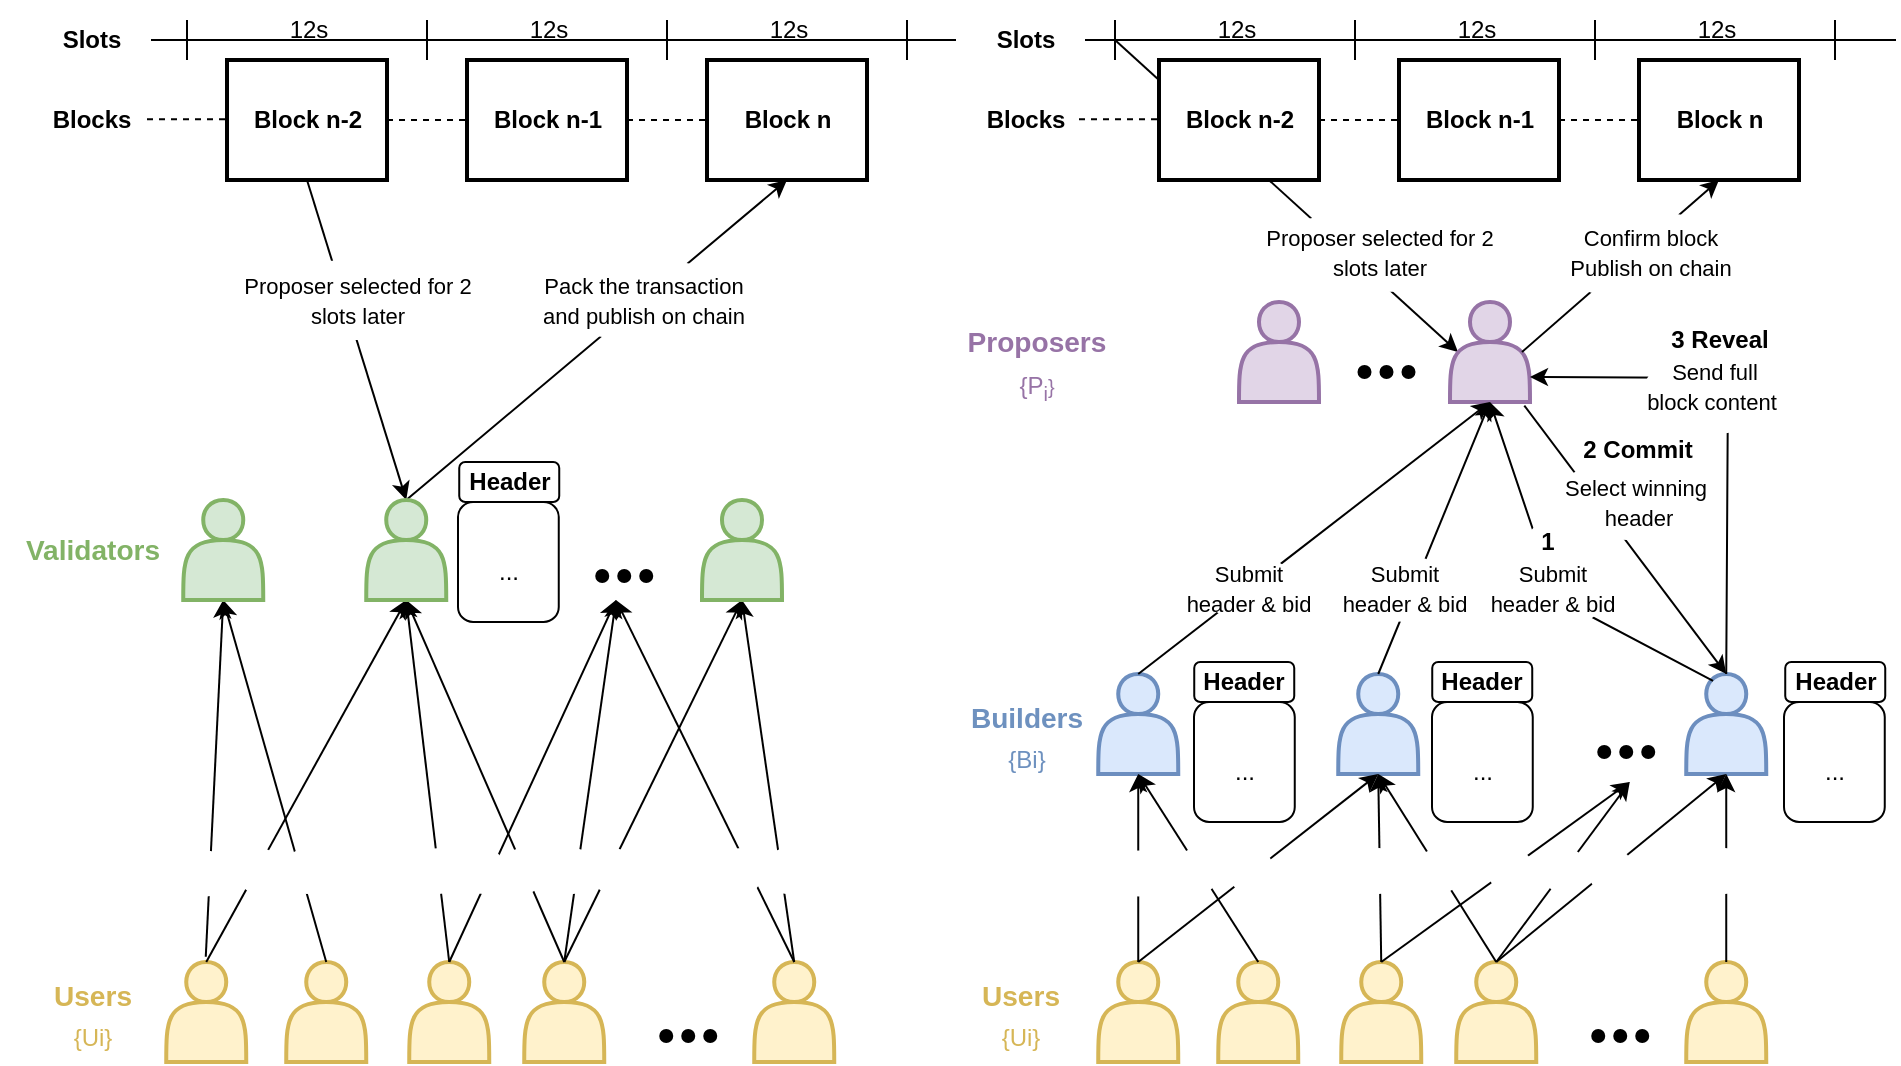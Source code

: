 <mxfile version="26.1.1">
  <diagram name="Page-1" id="coRo8ORDwXwepMu9kaxt">
    <mxGraphModel dx="970" dy="772" grid="1" gridSize="10" guides="1" tooltips="1" connect="1" arrows="1" fold="1" page="1" pageScale="1" pageWidth="827" pageHeight="1169" math="0" shadow="0">
      <root>
        <mxCell id="0" />
        <mxCell id="1" parent="0" />
        <mxCell id="-1FMtL--xxu45l2r8FuS-111" value="" style="endArrow=classic;html=1;rounded=0;exitX=0;exitY=0.5;exitDx=0;exitDy=0;entryX=0.1;entryY=0.5;entryDx=0;entryDy=0;entryPerimeter=0;exitPerimeter=0;" parent="1" source="GnqxHci-bO8c4mKDv5G1-13" target="-1FMtL--xxu45l2r8FuS-89" edge="1">
          <mxGeometry width="50" height="50" relative="1" as="geometry">
            <mxPoint x="817" y="321" as="sourcePoint" />
            <mxPoint x="867" y="271" as="targetPoint" />
          </mxGeometry>
        </mxCell>
        <mxCell id="-1FMtL--xxu45l2r8FuS-1" value="&lt;b&gt;Block n-1&lt;/b&gt;" style="rounded=0;whiteSpace=wrap;html=1;strokeWidth=2;" parent="1" vertex="1">
          <mxGeometry x="265.5" y="70" width="80" height="60" as="geometry" />
        </mxCell>
        <mxCell id="-1FMtL--xxu45l2r8FuS-2" value="&lt;b&gt;Block n&lt;/b&gt;" style="rounded=0;whiteSpace=wrap;html=1;strokeWidth=2;" parent="1" vertex="1">
          <mxGeometry x="385.5" y="70" width="80" height="60" as="geometry" />
        </mxCell>
        <mxCell id="-1FMtL--xxu45l2r8FuS-3" value="" style="endArrow=none;dashed=1;html=1;rounded=0;entryX=0;entryY=0.5;entryDx=0;entryDy=0;" parent="1" source="-1FMtL--xxu45l2r8FuS-1" target="-1FMtL--xxu45l2r8FuS-2" edge="1">
          <mxGeometry width="50" height="50" relative="1" as="geometry">
            <mxPoint x="185.5" y="100" as="sourcePoint" />
            <mxPoint x="245.5" y="99.5" as="targetPoint" />
          </mxGeometry>
        </mxCell>
        <mxCell id="-1FMtL--xxu45l2r8FuS-4" value="&lt;b&gt;Block n-2&lt;/b&gt;" style="rounded=0;whiteSpace=wrap;html=1;strokeWidth=2;" parent="1" vertex="1">
          <mxGeometry x="145.5" y="70" width="80" height="60" as="geometry" />
        </mxCell>
        <mxCell id="-1FMtL--xxu45l2r8FuS-5" value="" style="endArrow=none;dashed=1;html=1;rounded=0;exitX=1;exitY=0.5;exitDx=0;exitDy=0;entryX=0;entryY=0.5;entryDx=0;entryDy=0;" parent="1" source="-1FMtL--xxu45l2r8FuS-4" target="-1FMtL--xxu45l2r8FuS-1" edge="1">
          <mxGeometry width="50" height="50" relative="1" as="geometry">
            <mxPoint x="355.5" y="110" as="sourcePoint" />
            <mxPoint x="265.5" y="100" as="targetPoint" />
          </mxGeometry>
        </mxCell>
        <mxCell id="-1FMtL--xxu45l2r8FuS-8" value="" style="shape=actor;whiteSpace=wrap;html=1;strokeWidth=2;fillColor=#fff2cc;strokeColor=#d6b656;" parent="1" vertex="1">
          <mxGeometry x="115.12" y="521" width="40" height="50" as="geometry" />
        </mxCell>
        <mxCell id="-1FMtL--xxu45l2r8FuS-9" value="" style="shape=actor;whiteSpace=wrap;html=1;strokeWidth=2;fillColor=#fff2cc;strokeColor=#d6b656;" parent="1" vertex="1">
          <mxGeometry x="294.12" y="521" width="40" height="50" as="geometry" />
        </mxCell>
        <mxCell id="-1FMtL--xxu45l2r8FuS-10" value="" style="shape=actor;whiteSpace=wrap;html=1;strokeWidth=2;fillColor=#fff2cc;strokeColor=#d6b656;" parent="1" vertex="1">
          <mxGeometry x="236.62" y="521" width="40" height="50" as="geometry" />
        </mxCell>
        <mxCell id="-1FMtL--xxu45l2r8FuS-11" value="" style="shape=actor;whiteSpace=wrap;html=1;strokeWidth=2;fillColor=#fff2cc;strokeColor=#d6b656;" parent="1" vertex="1">
          <mxGeometry x="175.12" y="521" width="40" height="50" as="geometry" />
        </mxCell>
        <mxCell id="-1FMtL--xxu45l2r8FuS-12" value="" style="shape=actor;whiteSpace=wrap;html=1;strokeWidth=2;fillColor=#fff2cc;strokeColor=#d6b656;" parent="1" vertex="1">
          <mxGeometry x="409.12" y="521" width="40" height="50" as="geometry" />
        </mxCell>
        <mxCell id="-1FMtL--xxu45l2r8FuS-17" value="" style="endArrow=classic;html=1;rounded=0;exitX=0.5;exitY=0;exitDx=0;exitDy=0;entryX=0.5;entryY=1;entryDx=0;entryDy=0;" parent="1" source="-1FMtL--xxu45l2r8FuS-58" target="-1FMtL--xxu45l2r8FuS-2" edge="1">
          <mxGeometry width="50" height="50" relative="1" as="geometry">
            <mxPoint x="327" y="216" as="sourcePoint" />
            <mxPoint x="401" y="271" as="targetPoint" />
          </mxGeometry>
        </mxCell>
        <mxCell id="-1FMtL--xxu45l2r8FuS-18" value="" style="endArrow=classic;html=1;rounded=0;exitX=0.5;exitY=1;exitDx=0;exitDy=0;entryX=0.5;entryY=0;entryDx=0;entryDy=0;" parent="1" source="-1FMtL--xxu45l2r8FuS-4" target="-1FMtL--xxu45l2r8FuS-58" edge="1">
          <mxGeometry width="50" height="50" relative="1" as="geometry">
            <mxPoint x="351" y="321" as="sourcePoint" />
            <mxPoint x="321" y="203.5" as="targetPoint" />
          </mxGeometry>
        </mxCell>
        <mxCell id="-1FMtL--xxu45l2r8FuS-19" value="" style="group" parent="1" vertex="1" connectable="0">
          <mxGeometry x="363.12" y="555" width="26" height="6" as="geometry" />
        </mxCell>
        <mxCell id="-1FMtL--xxu45l2r8FuS-20" value="" style="ellipse;shape=doubleEllipse;whiteSpace=wrap;html=1;aspect=fixed;fillColor=#000000;" parent="-1FMtL--xxu45l2r8FuS-19" vertex="1">
          <mxGeometry x="-1" width="6" height="6" as="geometry" />
        </mxCell>
        <mxCell id="-1FMtL--xxu45l2r8FuS-21" value="" style="ellipse;shape=doubleEllipse;whiteSpace=wrap;html=1;aspect=fixed;fillColor=#000000;" parent="-1FMtL--xxu45l2r8FuS-19" vertex="1">
          <mxGeometry x="10" width="6" height="6" as="geometry" />
        </mxCell>
        <mxCell id="-1FMtL--xxu45l2r8FuS-22" value="" style="ellipse;shape=doubleEllipse;whiteSpace=wrap;html=1;aspect=fixed;fillColor=#000000;" parent="-1FMtL--xxu45l2r8FuS-19" vertex="1">
          <mxGeometry x="21" width="6" height="6" as="geometry" />
        </mxCell>
        <mxCell id="-1FMtL--xxu45l2r8FuS-23" value="" style="endArrow=classic;html=1;rounded=0;entryX=0.5;entryY=1;entryDx=0;entryDy=0;exitX=0.5;exitY=0;exitDx=0;exitDy=0;" parent="1" source="-1FMtL--xxu45l2r8FuS-8" target="-1FMtL--xxu45l2r8FuS-58" edge="1">
          <mxGeometry width="50" height="50" relative="1" as="geometry">
            <mxPoint x="135.37" y="496" as="sourcePoint" />
            <mxPoint x="255.12" y="427" as="targetPoint" />
          </mxGeometry>
        </mxCell>
        <mxCell id="-1FMtL--xxu45l2r8FuS-24" value="" style="endArrow=classic;html=1;rounded=0;entryX=0.5;entryY=1;entryDx=0;entryDy=0;exitX=0.5;exitY=0;exitDx=0;exitDy=0;" parent="1" source="-1FMtL--xxu45l2r8FuS-11" target="-1FMtL--xxu45l2r8FuS-57" edge="1">
          <mxGeometry width="50" height="50" relative="1" as="geometry">
            <mxPoint x="195.37" y="496" as="sourcePoint" />
            <mxPoint x="135.12" y="427" as="targetPoint" />
          </mxGeometry>
        </mxCell>
        <mxCell id="-1FMtL--xxu45l2r8FuS-25" value="" style="endArrow=classic;html=1;rounded=0;entryX=0.5;entryY=1;entryDx=0;entryDy=0;exitX=0.494;exitY=-0.052;exitDx=0;exitDy=0;exitPerimeter=0;" parent="1" source="-1FMtL--xxu45l2r8FuS-8" target="-1FMtL--xxu45l2r8FuS-57" edge="1">
          <mxGeometry width="50" height="50" relative="1" as="geometry">
            <mxPoint x="135.37" y="496" as="sourcePoint" />
            <mxPoint x="135.12" y="427" as="targetPoint" />
          </mxGeometry>
        </mxCell>
        <mxCell id="-1FMtL--xxu45l2r8FuS-26" value="" style="endArrow=classic;html=1;rounded=0;exitX=0.5;exitY=0;exitDx=0;exitDy=0;entryX=0.5;entryY=1;entryDx=0;entryDy=0;" parent="1" source="-1FMtL--xxu45l2r8FuS-10" target="-1FMtL--xxu45l2r8FuS-58" edge="1">
          <mxGeometry width="50" height="50" relative="1" as="geometry">
            <mxPoint x="230.87" y="501" as="sourcePoint" />
            <mxPoint x="255" y="427" as="targetPoint" />
          </mxGeometry>
        </mxCell>
        <mxCell id="-1FMtL--xxu45l2r8FuS-27" value="" style="endArrow=classic;html=1;rounded=0;exitX=0.5;exitY=0;exitDx=0;exitDy=0;" parent="1" source="-1FMtL--xxu45l2r8FuS-10" edge="1">
          <mxGeometry width="50" height="50" relative="1" as="geometry">
            <mxPoint x="250.87" y="497" as="sourcePoint" />
            <mxPoint x="340" y="340" as="targetPoint" />
          </mxGeometry>
        </mxCell>
        <mxCell id="-1FMtL--xxu45l2r8FuS-28" value="" style="endArrow=classic;html=1;rounded=0;exitX=0.5;exitY=0;exitDx=0;exitDy=0;entryX=0.5;entryY=1;entryDx=0;entryDy=0;" parent="1" source="-1FMtL--xxu45l2r8FuS-9" target="-1FMtL--xxu45l2r8FuS-59" edge="1">
          <mxGeometry width="50" height="50" relative="1" as="geometry">
            <mxPoint x="330.87" y="501" as="sourcePoint" />
            <mxPoint x="429.12" y="427" as="targetPoint" />
          </mxGeometry>
        </mxCell>
        <mxCell id="-1FMtL--xxu45l2r8FuS-29" value="" style="endArrow=classic;html=1;rounded=0;exitX=0.5;exitY=0;exitDx=0;exitDy=0;" parent="1" source="-1FMtL--xxu45l2r8FuS-9" edge="1">
          <mxGeometry width="50" height="50" relative="1" as="geometry">
            <mxPoint x="310.87" y="501" as="sourcePoint" />
            <mxPoint x="340" y="340" as="targetPoint" />
          </mxGeometry>
        </mxCell>
        <mxCell id="-1FMtL--xxu45l2r8FuS-30" value="" style="endArrow=classic;html=1;rounded=0;exitX=0.5;exitY=0;exitDx=0;exitDy=0;entryX=0.5;entryY=1;entryDx=0;entryDy=0;" parent="1" source="-1FMtL--xxu45l2r8FuS-9" target="-1FMtL--xxu45l2r8FuS-58" edge="1">
          <mxGeometry width="50" height="50" relative="1" as="geometry">
            <mxPoint x="205.37" y="477" as="sourcePoint" />
            <mxPoint x="255.12" y="427" as="targetPoint" />
          </mxGeometry>
        </mxCell>
        <mxCell id="-1FMtL--xxu45l2r8FuS-31" value="" style="endArrow=classic;html=1;rounded=0;exitX=0.5;exitY=0;exitDx=0;exitDy=0;entryX=0.5;entryY=1;entryDx=0;entryDy=0;" parent="1" source="-1FMtL--xxu45l2r8FuS-12" target="-1FMtL--xxu45l2r8FuS-59" edge="1">
          <mxGeometry width="50" height="50" relative="1" as="geometry">
            <mxPoint x="409.12" y="496" as="sourcePoint" />
            <mxPoint x="429.12" y="427" as="targetPoint" />
          </mxGeometry>
        </mxCell>
        <mxCell id="-1FMtL--xxu45l2r8FuS-33" value="" style="group" parent="1" vertex="1" connectable="0">
          <mxGeometry x="150.12" y="464" width="23" height="23" as="geometry" />
        </mxCell>
        <mxCell id="-1FMtL--xxu45l2r8FuS-34" value="" style="ellipse;whiteSpace=wrap;html=1;aspect=fixed;fillColor=default;strokeColor=none;" parent="-1FMtL--xxu45l2r8FuS-33" vertex="1">
          <mxGeometry width="23" height="23" as="geometry" />
        </mxCell>
        <mxCell id="-1FMtL--xxu45l2r8FuS-35" value="" style="shape=image;html=1;verticalAlign=top;verticalLabelPosition=bottom;labelBackgroundColor=#ffffff;imageAspect=0;aspect=fixed;image=https://cdn0.iconfinder.com/data/icons/basic-e-commerce-line/48/Receipt_success-128.png" parent="-1FMtL--xxu45l2r8FuS-33" vertex="1">
          <mxGeometry x="2.88" y="2.88" width="17.25" height="17.25" as="geometry" />
        </mxCell>
        <mxCell id="-1FMtL--xxu45l2r8FuS-36" value="" style="group" parent="1" vertex="1" connectable="0">
          <mxGeometry x="123.62" y="465.25" width="23" height="23" as="geometry" />
        </mxCell>
        <mxCell id="-1FMtL--xxu45l2r8FuS-37" value="" style="ellipse;whiteSpace=wrap;html=1;aspect=fixed;fillColor=default;strokeColor=none;" parent="-1FMtL--xxu45l2r8FuS-36" vertex="1">
          <mxGeometry width="23" height="23" as="geometry" />
        </mxCell>
        <mxCell id="-1FMtL--xxu45l2r8FuS-38" value="" style="shape=image;html=1;verticalAlign=top;verticalLabelPosition=bottom;labelBackgroundColor=#ffffff;imageAspect=0;aspect=fixed;image=https://cdn0.iconfinder.com/data/icons/basic-e-commerce-line/48/Receipt_success-128.png" parent="-1FMtL--xxu45l2r8FuS-36" vertex="1">
          <mxGeometry x="2.88" y="1.88" width="17.25" height="17.25" as="geometry" />
        </mxCell>
        <mxCell id="-1FMtL--xxu45l2r8FuS-39" value="" style="group" parent="1" vertex="1" connectable="0">
          <mxGeometry x="174" y="464" width="23" height="23" as="geometry" />
        </mxCell>
        <mxCell id="-1FMtL--xxu45l2r8FuS-40" value="" style="ellipse;whiteSpace=wrap;html=1;aspect=fixed;fillColor=default;strokeColor=none;" parent="-1FMtL--xxu45l2r8FuS-39" vertex="1">
          <mxGeometry width="23" height="23" as="geometry" />
        </mxCell>
        <mxCell id="-1FMtL--xxu45l2r8FuS-41" value="" style="shape=image;html=1;verticalAlign=top;verticalLabelPosition=bottom;labelBackgroundColor=#ffffff;imageAspect=0;aspect=fixed;image=https://cdn0.iconfinder.com/data/icons/basic-e-commerce-line/48/Receipt_success-128.png" parent="-1FMtL--xxu45l2r8FuS-39" vertex="1">
          <mxGeometry x="2.88" y="2.88" width="17.25" height="17.25" as="geometry" />
        </mxCell>
        <mxCell id="-1FMtL--xxu45l2r8FuS-42" value="" style="group" parent="1" vertex="1" connectable="0">
          <mxGeometry x="240" y="464" width="23" height="23" as="geometry" />
        </mxCell>
        <mxCell id="-1FMtL--xxu45l2r8FuS-43" value="" style="ellipse;whiteSpace=wrap;html=1;aspect=fixed;fillColor=default;strokeColor=none;" parent="-1FMtL--xxu45l2r8FuS-42" vertex="1">
          <mxGeometry width="23" height="23" as="geometry" />
        </mxCell>
        <mxCell id="-1FMtL--xxu45l2r8FuS-44" value="" style="shape=image;html=1;verticalAlign=top;verticalLabelPosition=bottom;labelBackgroundColor=#ffffff;imageAspect=0;aspect=fixed;image=https://cdn0.iconfinder.com/data/icons/basic-e-commerce-line/48/Receipt_success-128.png" parent="-1FMtL--xxu45l2r8FuS-42" vertex="1">
          <mxGeometry x="2.88" y="2.88" width="17.25" height="17.25" as="geometry" />
        </mxCell>
        <mxCell id="-1FMtL--xxu45l2r8FuS-45" value="" style="group" parent="1" vertex="1" connectable="0">
          <mxGeometry x="282" y="464" width="23" height="23" as="geometry" />
        </mxCell>
        <mxCell id="-1FMtL--xxu45l2r8FuS-46" value="" style="ellipse;whiteSpace=wrap;html=1;aspect=fixed;fillColor=default;strokeColor=none;" parent="-1FMtL--xxu45l2r8FuS-45" vertex="1">
          <mxGeometry width="23" height="23" as="geometry" />
        </mxCell>
        <mxCell id="-1FMtL--xxu45l2r8FuS-47" value="" style="shape=image;html=1;verticalAlign=top;verticalLabelPosition=bottom;labelBackgroundColor=#ffffff;imageAspect=0;aspect=fixed;image=https://cdn0.iconfinder.com/data/icons/basic-e-commerce-line/48/Receipt_success-128.png" parent="-1FMtL--xxu45l2r8FuS-45" vertex="1">
          <mxGeometry x="2.88" y="2.88" width="17.25" height="17.25" as="geometry" />
        </mxCell>
        <mxCell id="-1FMtL--xxu45l2r8FuS-48" value="" style="group" parent="1" vertex="1" connectable="0">
          <mxGeometry x="307" y="464" width="23" height="23" as="geometry" />
        </mxCell>
        <mxCell id="-1FMtL--xxu45l2r8FuS-49" value="" style="ellipse;whiteSpace=wrap;html=1;aspect=fixed;fillColor=default;strokeColor=none;" parent="-1FMtL--xxu45l2r8FuS-48" vertex="1">
          <mxGeometry width="23" height="23" as="geometry" />
        </mxCell>
        <mxCell id="-1FMtL--xxu45l2r8FuS-50" value="" style="shape=image;html=1;verticalAlign=top;verticalLabelPosition=bottom;labelBackgroundColor=#ffffff;imageAspect=0;aspect=fixed;image=https://cdn0.iconfinder.com/data/icons/basic-e-commerce-line/48/Receipt_success-128.png" parent="-1FMtL--xxu45l2r8FuS-48" vertex="1">
          <mxGeometry x="2.88" y="2.88" width="17.25" height="17.25" as="geometry" />
        </mxCell>
        <mxCell id="-1FMtL--xxu45l2r8FuS-51" value="" style="group" parent="1" vertex="1" connectable="0">
          <mxGeometry x="327" y="464" width="23" height="23" as="geometry" />
        </mxCell>
        <mxCell id="-1FMtL--xxu45l2r8FuS-52" value="" style="ellipse;whiteSpace=wrap;html=1;aspect=fixed;fillColor=default;strokeColor=none;" parent="-1FMtL--xxu45l2r8FuS-51" vertex="1">
          <mxGeometry width="23" height="23" as="geometry" />
        </mxCell>
        <mxCell id="-1FMtL--xxu45l2r8FuS-53" value="" style="shape=image;html=1;verticalAlign=top;verticalLabelPosition=bottom;labelBackgroundColor=#ffffff;imageAspect=0;aspect=fixed;image=https://cdn0.iconfinder.com/data/icons/basic-e-commerce-line/48/Receipt_success-128.png" parent="-1FMtL--xxu45l2r8FuS-51" vertex="1">
          <mxGeometry x="2.88" y="2.88" width="17.25" height="17.25" as="geometry" />
        </mxCell>
        <mxCell id="-1FMtL--xxu45l2r8FuS-54" value="" style="group" parent="1" vertex="1" connectable="0">
          <mxGeometry x="414" y="464" width="23" height="23" as="geometry" />
        </mxCell>
        <mxCell id="-1FMtL--xxu45l2r8FuS-55" value="" style="ellipse;whiteSpace=wrap;html=1;aspect=fixed;fillColor=default;strokeColor=none;" parent="-1FMtL--xxu45l2r8FuS-54" vertex="1">
          <mxGeometry width="23" height="23" as="geometry" />
        </mxCell>
        <mxCell id="-1FMtL--xxu45l2r8FuS-56" value="" style="shape=image;html=1;verticalAlign=top;verticalLabelPosition=bottom;labelBackgroundColor=#ffffff;imageAspect=0;aspect=fixed;image=https://cdn0.iconfinder.com/data/icons/basic-e-commerce-line/48/Receipt_success-128.png" parent="-1FMtL--xxu45l2r8FuS-54" vertex="1">
          <mxGeometry x="2.88" y="2.88" width="17.25" height="17.25" as="geometry" />
        </mxCell>
        <mxCell id="-1FMtL--xxu45l2r8FuS-57" value="" style="shape=actor;whiteSpace=wrap;html=1;strokeWidth=2;fillColor=#d5e8d4;strokeColor=#82b366;" parent="1" vertex="1">
          <mxGeometry x="123.62" y="290" width="40" height="50" as="geometry" />
        </mxCell>
        <mxCell id="-1FMtL--xxu45l2r8FuS-58" value="" style="shape=actor;whiteSpace=wrap;html=1;strokeWidth=2;fillColor=#d5e8d4;strokeColor=#82b366;" parent="1" vertex="1">
          <mxGeometry x="215.12" y="290" width="40" height="50" as="geometry" />
        </mxCell>
        <mxCell id="-1FMtL--xxu45l2r8FuS-59" value="" style="shape=actor;whiteSpace=wrap;html=1;strokeWidth=2;fillColor=#d5e8d4;strokeColor=#82b366;" parent="1" vertex="1">
          <mxGeometry x="383" y="290" width="40" height="50" as="geometry" />
        </mxCell>
        <mxCell id="-1FMtL--xxu45l2r8FuS-60" value="" style="group" parent="1" vertex="1" connectable="0">
          <mxGeometry x="313.12" y="325" width="26" height="6" as="geometry" />
        </mxCell>
        <mxCell id="-1FMtL--xxu45l2r8FuS-61" value="" style="ellipse;shape=doubleEllipse;whiteSpace=wrap;html=1;aspect=fixed;fillColor=#000000;" parent="-1FMtL--xxu45l2r8FuS-60" vertex="1">
          <mxGeometry x="17" width="6" height="6" as="geometry" />
        </mxCell>
        <mxCell id="-1FMtL--xxu45l2r8FuS-62" value="" style="ellipse;shape=doubleEllipse;whiteSpace=wrap;html=1;aspect=fixed;fillColor=#000000;" parent="-1FMtL--xxu45l2r8FuS-60" vertex="1">
          <mxGeometry x="28" width="6" height="6" as="geometry" />
        </mxCell>
        <mxCell id="-1FMtL--xxu45l2r8FuS-63" value="" style="ellipse;shape=doubleEllipse;whiteSpace=wrap;html=1;aspect=fixed;fillColor=#000000;" parent="-1FMtL--xxu45l2r8FuS-60" vertex="1">
          <mxGeometry x="39" width="6" height="6" as="geometry" />
        </mxCell>
        <mxCell id="-1FMtL--xxu45l2r8FuS-64" value="" style="endArrow=classic;html=1;rounded=0;exitX=0.5;exitY=0;exitDx=0;exitDy=0;" parent="1" source="-1FMtL--xxu45l2r8FuS-12" edge="1">
          <mxGeometry width="50" height="50" relative="1" as="geometry">
            <mxPoint x="430" y="520" as="sourcePoint" />
            <mxPoint x="340" y="340" as="targetPoint" />
          </mxGeometry>
        </mxCell>
        <mxCell id="-1FMtL--xxu45l2r8FuS-65" value="" style="group" parent="1" vertex="1" connectable="0">
          <mxGeometry x="391" y="464" width="23" height="23" as="geometry" />
        </mxCell>
        <mxCell id="-1FMtL--xxu45l2r8FuS-66" value="" style="ellipse;whiteSpace=wrap;html=1;aspect=fixed;fillColor=default;strokeColor=none;" parent="-1FMtL--xxu45l2r8FuS-65" vertex="1">
          <mxGeometry width="23" height="23" as="geometry" />
        </mxCell>
        <mxCell id="-1FMtL--xxu45l2r8FuS-67" value="" style="shape=image;html=1;verticalAlign=top;verticalLabelPosition=bottom;labelBackgroundColor=#ffffff;imageAspect=0;aspect=fixed;image=https://cdn0.iconfinder.com/data/icons/basic-e-commerce-line/48/Receipt_success-128.png" parent="-1FMtL--xxu45l2r8FuS-65" vertex="1">
          <mxGeometry x="2.88" y="2.88" width="17.25" height="17.25" as="geometry" />
        </mxCell>
        <mxCell id="-1FMtL--xxu45l2r8FuS-68" value="" style="group" parent="1" vertex="1" connectable="0">
          <mxGeometry x="262" y="464" width="23" height="23" as="geometry" />
        </mxCell>
        <mxCell id="-1FMtL--xxu45l2r8FuS-69" value="" style="ellipse;whiteSpace=wrap;html=1;aspect=fixed;fillColor=default;strokeColor=none;" parent="-1FMtL--xxu45l2r8FuS-68" vertex="1">
          <mxGeometry width="23" height="23" as="geometry" />
        </mxCell>
        <mxCell id="-1FMtL--xxu45l2r8FuS-70" value="" style="shape=image;html=1;verticalAlign=top;verticalLabelPosition=bottom;labelBackgroundColor=#ffffff;imageAspect=0;aspect=fixed;image=https://cdn0.iconfinder.com/data/icons/basic-e-commerce-line/48/Receipt_success-128.png" parent="-1FMtL--xxu45l2r8FuS-68" vertex="1">
          <mxGeometry x="2.88" y="2.88" width="17.25" height="17.25" as="geometry" />
        </mxCell>
        <mxCell id="-1FMtL--xxu45l2r8FuS-71" value="&lt;div style=&quot;line-height: 60%;&quot;&gt;&lt;h3 style=&quot;line-height: 60%;&quot;&gt;&lt;font style=&quot;color: light-dark(rgb(130, 179, 102), rgb(105, 70, 122));&quot;&gt;Validators&lt;/font&gt;&lt;/h3&gt;&lt;/div&gt;" style="text;html=1;align=center;verticalAlign=middle;resizable=0;points=[];autosize=1;strokeColor=none;fillColor=none;" parent="1" vertex="1">
          <mxGeometry x="32.5" y="290" width="90" height="50" as="geometry" />
        </mxCell>
        <mxCell id="-1FMtL--xxu45l2r8FuS-72" value="" style="group" parent="1" vertex="1" connectable="0">
          <mxGeometry x="261" y="271" width="50.62" height="80" as="geometry" />
        </mxCell>
        <mxCell id="-1FMtL--xxu45l2r8FuS-73" value="Header" style="rounded=1;whiteSpace=wrap;html=1;fontStyle=1" parent="-1FMtL--xxu45l2r8FuS-72" vertex="1">
          <mxGeometry x="0.62" width="50" height="20" as="geometry" />
        </mxCell>
        <mxCell id="-1FMtL--xxu45l2r8FuS-74" value="" style="group" parent="-1FMtL--xxu45l2r8FuS-72" vertex="1" connectable="0">
          <mxGeometry y="20" width="50.38" height="60" as="geometry" />
        </mxCell>
        <mxCell id="-1FMtL--xxu45l2r8FuS-75" value="" style="rounded=1;whiteSpace=wrap;html=1;" parent="-1FMtL--xxu45l2r8FuS-74" vertex="1">
          <mxGeometry width="50.38" height="60" as="geometry" />
        </mxCell>
        <mxCell id="-1FMtL--xxu45l2r8FuS-76" value="" style="shape=image;html=1;verticalAlign=top;verticalLabelPosition=bottom;labelBackgroundColor=#ffffff;imageAspect=0;aspect=fixed;image=https://cdn0.iconfinder.com/data/icons/basic-e-commerce-line/48/Receipt_success-128.png" parent="-1FMtL--xxu45l2r8FuS-74" vertex="1">
          <mxGeometry x="17.952" y="1.75" width="14.484" height="14.484" as="geometry" />
        </mxCell>
        <mxCell id="-1FMtL--xxu45l2r8FuS-77" value="" style="shape=image;html=1;verticalAlign=top;verticalLabelPosition=bottom;labelBackgroundColor=#ffffff;imageAspect=0;aspect=fixed;image=https://cdn0.iconfinder.com/data/icons/basic-e-commerce-line/48/Receipt_success-128.png" parent="-1FMtL--xxu45l2r8FuS-74" vertex="1">
          <mxGeometry x="17.952" y="18" width="14.484" height="14.484" as="geometry" />
        </mxCell>
        <mxCell id="-1FMtL--xxu45l2r8FuS-78" value="" style="shape=image;html=1;verticalAlign=top;verticalLabelPosition=bottom;labelBackgroundColor=#ffffff;imageAspect=0;aspect=fixed;image=https://cdn0.iconfinder.com/data/icons/basic-e-commerce-line/48/Receipt_success-128.png" parent="-1FMtL--xxu45l2r8FuS-74" vertex="1">
          <mxGeometry x="17.952" y="42.75" width="14.484" height="14.484" as="geometry" />
        </mxCell>
        <mxCell id="-1FMtL--xxu45l2r8FuS-79" value="..." style="text;html=1;align=center;verticalAlign=middle;resizable=0;points=[];autosize=1;strokeColor=none;fillColor=none;" parent="-1FMtL--xxu45l2r8FuS-74" vertex="1">
          <mxGeometry x="9.595" y="20.25" width="30" height="30" as="geometry" />
        </mxCell>
        <mxCell id="-1FMtL--xxu45l2r8FuS-80" value="&lt;span style=&quot;font-size: 11px;&quot;&gt;Proposer selected for 2 slots later&lt;/span&gt;" style="ellipse;whiteSpace=wrap;html=1;strokeColor=none;" parent="1" vertex="1">
          <mxGeometry x="145.5" y="170" width="130.12" height="40" as="geometry" />
        </mxCell>
        <mxCell id="-1FMtL--xxu45l2r8FuS-81" value="&lt;span style=&quot;font-size: 11px;&quot;&gt;Pack the transaction and publish on chain&lt;/span&gt;" style="ellipse;whiteSpace=wrap;html=1;strokeColor=none;" parent="1" vertex="1">
          <mxGeometry x="299.12" y="170" width="110" height="40" as="geometry" />
        </mxCell>
        <mxCell id="-1FMtL--xxu45l2r8FuS-82" value="&lt;b&gt;Block n-1&lt;/b&gt;" style="rounded=0;whiteSpace=wrap;html=1;strokeWidth=2;" parent="1" vertex="1">
          <mxGeometry x="731.5" y="70" width="80" height="60" as="geometry" />
        </mxCell>
        <mxCell id="-1FMtL--xxu45l2r8FuS-83" value="&lt;b&gt;Block n&lt;/b&gt;" style="rounded=0;whiteSpace=wrap;html=1;strokeWidth=2;" parent="1" vertex="1">
          <mxGeometry x="851.5" y="70" width="80" height="60" as="geometry" />
        </mxCell>
        <mxCell id="-1FMtL--xxu45l2r8FuS-84" value="" style="endArrow=none;dashed=1;html=1;rounded=0;entryX=0;entryY=0.5;entryDx=0;entryDy=0;" parent="1" source="-1FMtL--xxu45l2r8FuS-82" target="-1FMtL--xxu45l2r8FuS-83" edge="1">
          <mxGeometry width="50" height="50" relative="1" as="geometry">
            <mxPoint x="651.5" y="100" as="sourcePoint" />
            <mxPoint x="711.5" y="99.5" as="targetPoint" />
          </mxGeometry>
        </mxCell>
        <mxCell id="-1FMtL--xxu45l2r8FuS-85" value="&lt;b&gt;Block n-2&lt;/b&gt;" style="rounded=0;whiteSpace=wrap;html=1;strokeWidth=2;" parent="1" vertex="1">
          <mxGeometry x="611.5" y="70" width="80" height="60" as="geometry" />
        </mxCell>
        <mxCell id="-1FMtL--xxu45l2r8FuS-86" value="" style="endArrow=none;dashed=1;html=1;rounded=0;exitX=1;exitY=0.5;exitDx=0;exitDy=0;entryX=0;entryY=0.5;entryDx=0;entryDy=0;" parent="1" source="-1FMtL--xxu45l2r8FuS-85" target="-1FMtL--xxu45l2r8FuS-82" edge="1">
          <mxGeometry width="50" height="50" relative="1" as="geometry">
            <mxPoint x="821.5" y="110" as="sourcePoint" />
            <mxPoint x="731.5" y="100" as="targetPoint" />
          </mxGeometry>
        </mxCell>
        <mxCell id="-1FMtL--xxu45l2r8FuS-89" value="" style="shape=actor;whiteSpace=wrap;html=1;strokeWidth=2;fillColor=#e1d5e7;strokeColor=#9673a6;" parent="1" vertex="1">
          <mxGeometry x="757" y="191" width="40" height="50" as="geometry" />
        </mxCell>
        <mxCell id="-1FMtL--xxu45l2r8FuS-90" value="" style="shape=actor;whiteSpace=wrap;html=1;strokeWidth=2;fillColor=#dae8fc;strokeColor=#6c8ebf;" parent="1" vertex="1">
          <mxGeometry x="875.12" y="377" width="40" height="50" as="geometry" />
        </mxCell>
        <mxCell id="-1FMtL--xxu45l2r8FuS-91" value="" style="shape=actor;whiteSpace=wrap;html=1;strokeWidth=2;fillColor=#dae8fc;strokeColor=#6c8ebf;" parent="1" vertex="1">
          <mxGeometry x="701.12" y="377" width="40" height="50" as="geometry" />
        </mxCell>
        <mxCell id="-1FMtL--xxu45l2r8FuS-92" value="" style="shape=actor;whiteSpace=wrap;html=1;strokeWidth=2;fillColor=#dae8fc;strokeColor=#6c8ebf;" parent="1" vertex="1">
          <mxGeometry x="581.12" y="377" width="40" height="50" as="geometry" />
        </mxCell>
        <mxCell id="-1FMtL--xxu45l2r8FuS-93" value="" style="shape=actor;whiteSpace=wrap;html=1;strokeWidth=2;fillColor=#fff2cc;strokeColor=#d6b656;" parent="1" vertex="1">
          <mxGeometry x="581.12" y="521" width="40" height="50" as="geometry" />
        </mxCell>
        <mxCell id="-1FMtL--xxu45l2r8FuS-94" value="" style="shape=actor;whiteSpace=wrap;html=1;strokeWidth=2;fillColor=#fff2cc;strokeColor=#d6b656;" parent="1" vertex="1">
          <mxGeometry x="760.12" y="521" width="40" height="50" as="geometry" />
        </mxCell>
        <mxCell id="-1FMtL--xxu45l2r8FuS-95" value="" style="shape=actor;whiteSpace=wrap;html=1;strokeWidth=2;fillColor=#fff2cc;strokeColor=#d6b656;" parent="1" vertex="1">
          <mxGeometry x="702.62" y="521" width="40" height="50" as="geometry" />
        </mxCell>
        <mxCell id="-1FMtL--xxu45l2r8FuS-96" value="" style="shape=actor;whiteSpace=wrap;html=1;strokeWidth=2;fillColor=#fff2cc;strokeColor=#d6b656;" parent="1" vertex="1">
          <mxGeometry x="641.12" y="521" width="40" height="50" as="geometry" />
        </mxCell>
        <mxCell id="-1FMtL--xxu45l2r8FuS-97" value="" style="shape=actor;whiteSpace=wrap;html=1;strokeWidth=2;fillColor=#fff2cc;strokeColor=#d6b656;" parent="1" vertex="1">
          <mxGeometry x="875.12" y="521" width="40" height="50" as="geometry" />
        </mxCell>
        <mxCell id="-1FMtL--xxu45l2r8FuS-102" value="" style="group" parent="1" vertex="1" connectable="0">
          <mxGeometry x="832.12" y="413" width="26" height="6" as="geometry" />
        </mxCell>
        <mxCell id="-1FMtL--xxu45l2r8FuS-103" value="" style="ellipse;shape=doubleEllipse;whiteSpace=wrap;html=1;aspect=fixed;fillColor=#000000;" parent="-1FMtL--xxu45l2r8FuS-102" vertex="1">
          <mxGeometry x="-1" width="6" height="6" as="geometry" />
        </mxCell>
        <mxCell id="-1FMtL--xxu45l2r8FuS-104" value="" style="ellipse;shape=doubleEllipse;whiteSpace=wrap;html=1;aspect=fixed;fillColor=#000000;" parent="-1FMtL--xxu45l2r8FuS-102" vertex="1">
          <mxGeometry x="10" width="6" height="6" as="geometry" />
        </mxCell>
        <mxCell id="-1FMtL--xxu45l2r8FuS-105" value="" style="ellipse;shape=doubleEllipse;whiteSpace=wrap;html=1;aspect=fixed;fillColor=#000000;" parent="-1FMtL--xxu45l2r8FuS-102" vertex="1">
          <mxGeometry x="21" width="6" height="6" as="geometry" />
        </mxCell>
        <mxCell id="-1FMtL--xxu45l2r8FuS-106" value="" style="endArrow=classic;html=1;rounded=0;exitX=0.5;exitY=0;exitDx=0;exitDy=0;entryX=0.5;entryY=1;entryDx=0;entryDy=0;" parent="1" source="-1FMtL--xxu45l2r8FuS-92" target="-1FMtL--xxu45l2r8FuS-89" edge="1">
          <mxGeometry width="50" height="50" relative="1" as="geometry">
            <mxPoint x="662" y="301" as="sourcePoint" />
            <mxPoint x="712" y="251" as="targetPoint" />
            <Array as="points" />
          </mxGeometry>
        </mxCell>
        <mxCell id="-1FMtL--xxu45l2r8FuS-107" value="" style="endArrow=classic;html=1;rounded=0;exitX=0.5;exitY=0;exitDx=0;exitDy=0;" parent="1" source="-1FMtL--xxu45l2r8FuS-91" edge="1">
          <mxGeometry width="50" height="50" relative="1" as="geometry">
            <mxPoint x="727" y="291" as="sourcePoint" />
            <mxPoint x="777" y="241" as="targetPoint" />
          </mxGeometry>
        </mxCell>
        <mxCell id="-1FMtL--xxu45l2r8FuS-108" value="" style="endArrow=classic;html=1;rounded=0;exitX=0.335;exitY=0.068;exitDx=0;exitDy=0;strokeWidth=1;exitPerimeter=0;strokeColor=#000000;" parent="1" source="-1FMtL--xxu45l2r8FuS-90" edge="1">
          <mxGeometry width="50" height="50" relative="1" as="geometry">
            <mxPoint x="817" y="421" as="sourcePoint" />
            <mxPoint x="777" y="241" as="targetPoint" />
            <Array as="points">
              <mxPoint x="810" y="339" />
            </Array>
          </mxGeometry>
        </mxCell>
        <mxCell id="-1FMtL--xxu45l2r8FuS-109" value="&lt;b&gt;Header&lt;/b&gt;" style="rounded=1;whiteSpace=wrap;html=1;" parent="1" vertex="1">
          <mxGeometry x="629.12" y="371" width="50" height="20" as="geometry" />
        </mxCell>
        <mxCell id="-1FMtL--xxu45l2r8FuS-110" value="" style="endArrow=classic;html=1;rounded=0;exitX=0.9;exitY=0.5;exitDx=0;exitDy=0;exitPerimeter=0;entryX=0.5;entryY=1;entryDx=0;entryDy=0;" parent="1" source="-1FMtL--xxu45l2r8FuS-89" target="-1FMtL--xxu45l2r8FuS-83" edge="1">
          <mxGeometry width="50" height="50" relative="1" as="geometry">
            <mxPoint x="817" y="321" as="sourcePoint" />
            <mxPoint x="867" y="271" as="targetPoint" />
          </mxGeometry>
        </mxCell>
        <mxCell id="-1FMtL--xxu45l2r8FuS-112" value="" style="group" parent="1" vertex="1" connectable="0">
          <mxGeometry x="829.12" y="555" width="26" height="6" as="geometry" />
        </mxCell>
        <mxCell id="-1FMtL--xxu45l2r8FuS-113" value="" style="ellipse;shape=doubleEllipse;whiteSpace=wrap;html=1;aspect=fixed;fillColor=#000000;" parent="-1FMtL--xxu45l2r8FuS-112" vertex="1">
          <mxGeometry x="-1" width="6" height="6" as="geometry" />
        </mxCell>
        <mxCell id="-1FMtL--xxu45l2r8FuS-114" value="" style="ellipse;shape=doubleEllipse;whiteSpace=wrap;html=1;aspect=fixed;fillColor=#000000;" parent="-1FMtL--xxu45l2r8FuS-112" vertex="1">
          <mxGeometry x="10" width="6" height="6" as="geometry" />
        </mxCell>
        <mxCell id="-1FMtL--xxu45l2r8FuS-115" value="" style="ellipse;shape=doubleEllipse;whiteSpace=wrap;html=1;aspect=fixed;fillColor=#000000;" parent="-1FMtL--xxu45l2r8FuS-112" vertex="1">
          <mxGeometry x="21" width="6" height="6" as="geometry" />
        </mxCell>
        <mxCell id="-1FMtL--xxu45l2r8FuS-116" value="" style="shape=actor;whiteSpace=wrap;html=1;strokeWidth=2;fillColor=#e1d5e7;strokeColor=#9673a6;" parent="1" vertex="1">
          <mxGeometry x="651.5" y="191" width="40" height="50" as="geometry" />
        </mxCell>
        <mxCell id="-1FMtL--xxu45l2r8FuS-117" value="" style="group" parent="1" vertex="1" connectable="0">
          <mxGeometry x="712.25" y="223" width="26" height="6" as="geometry" />
        </mxCell>
        <mxCell id="-1FMtL--xxu45l2r8FuS-118" value="" style="ellipse;shape=doubleEllipse;whiteSpace=wrap;html=1;aspect=fixed;fillColor=#000000;" parent="-1FMtL--xxu45l2r8FuS-117" vertex="1">
          <mxGeometry x="-1" width="6" height="6" as="geometry" />
        </mxCell>
        <mxCell id="-1FMtL--xxu45l2r8FuS-119" value="" style="ellipse;shape=doubleEllipse;whiteSpace=wrap;html=1;aspect=fixed;fillColor=#000000;" parent="-1FMtL--xxu45l2r8FuS-117" vertex="1">
          <mxGeometry x="10" width="6" height="6" as="geometry" />
        </mxCell>
        <mxCell id="-1FMtL--xxu45l2r8FuS-120" value="" style="ellipse;shape=doubleEllipse;whiteSpace=wrap;html=1;aspect=fixed;fillColor=#000000;" parent="-1FMtL--xxu45l2r8FuS-117" vertex="1">
          <mxGeometry x="21" width="6" height="6" as="geometry" />
        </mxCell>
        <mxCell id="-1FMtL--xxu45l2r8FuS-121" value="" style="endArrow=classic;html=1;rounded=0;entryX=0.5;entryY=1;entryDx=0;entryDy=0;exitX=0.5;exitY=0;exitDx=0;exitDy=0;" parent="1" source="-1FMtL--xxu45l2r8FuS-93" target="-1FMtL--xxu45l2r8FuS-91" edge="1">
          <mxGeometry width="50" height="50" relative="1" as="geometry">
            <mxPoint x="601.37" y="496" as="sourcePoint" />
            <mxPoint x="716.87" y="431" as="targetPoint" />
          </mxGeometry>
        </mxCell>
        <mxCell id="-1FMtL--xxu45l2r8FuS-122" value="" style="endArrow=classic;html=1;rounded=0;entryX=0.5;entryY=1;entryDx=0;entryDy=0;exitX=0.5;exitY=0;exitDx=0;exitDy=0;" parent="1" source="-1FMtL--xxu45l2r8FuS-96" target="-1FMtL--xxu45l2r8FuS-92" edge="1">
          <mxGeometry width="50" height="50" relative="1" as="geometry">
            <mxPoint x="661.37" y="496" as="sourcePoint" />
            <mxPoint x="711.37" y="446" as="targetPoint" />
          </mxGeometry>
        </mxCell>
        <mxCell id="-1FMtL--xxu45l2r8FuS-123" value="" style="endArrow=classic;html=1;rounded=0;entryX=0.5;entryY=1;entryDx=0;entryDy=0;exitX=0.5;exitY=0;exitDx=0;exitDy=0;" parent="1" source="-1FMtL--xxu45l2r8FuS-93" target="-1FMtL--xxu45l2r8FuS-92" edge="1">
          <mxGeometry width="50" height="50" relative="1" as="geometry">
            <mxPoint x="601.37" y="496" as="sourcePoint" />
            <mxPoint x="606.87" y="431" as="targetPoint" />
          </mxGeometry>
        </mxCell>
        <mxCell id="-1FMtL--xxu45l2r8FuS-124" value="" style="endArrow=classic;html=1;rounded=0;exitX=0.5;exitY=0;exitDx=0;exitDy=0;entryX=0.5;entryY=1;entryDx=0;entryDy=0;" parent="1" source="-1FMtL--xxu45l2r8FuS-95" target="-1FMtL--xxu45l2r8FuS-91" edge="1">
          <mxGeometry width="50" height="50" relative="1" as="geometry">
            <mxPoint x="696.87" y="501" as="sourcePoint" />
            <mxPoint x="746.87" y="451" as="targetPoint" />
          </mxGeometry>
        </mxCell>
        <mxCell id="-1FMtL--xxu45l2r8FuS-125" value="" style="endArrow=classic;html=1;rounded=0;exitX=0.5;exitY=0;exitDx=0;exitDy=0;" parent="1" source="-1FMtL--xxu45l2r8FuS-95" edge="1">
          <mxGeometry width="50" height="50" relative="1" as="geometry">
            <mxPoint x="716.87" y="497" as="sourcePoint" />
            <mxPoint x="846.87" y="431" as="targetPoint" />
          </mxGeometry>
        </mxCell>
        <mxCell id="-1FMtL--xxu45l2r8FuS-126" value="" style="endArrow=classic;html=1;rounded=0;exitX=0.5;exitY=0;exitDx=0;exitDy=0;entryX=0.5;entryY=1;entryDx=0;entryDy=0;" parent="1" source="-1FMtL--xxu45l2r8FuS-94" target="-1FMtL--xxu45l2r8FuS-90" edge="1">
          <mxGeometry width="50" height="50" relative="1" as="geometry">
            <mxPoint x="796.87" y="501" as="sourcePoint" />
            <mxPoint x="846.87" y="451" as="targetPoint" />
          </mxGeometry>
        </mxCell>
        <mxCell id="-1FMtL--xxu45l2r8FuS-127" value="" style="endArrow=classic;html=1;rounded=0;exitX=0.5;exitY=0;exitDx=0;exitDy=0;" parent="1" source="-1FMtL--xxu45l2r8FuS-94" edge="1">
          <mxGeometry width="50" height="50" relative="1" as="geometry">
            <mxPoint x="776.87" y="501" as="sourcePoint" />
            <mxPoint x="846.87" y="431" as="targetPoint" />
          </mxGeometry>
        </mxCell>
        <mxCell id="-1FMtL--xxu45l2r8FuS-128" value="" style="endArrow=classic;html=1;rounded=0;exitX=0.5;exitY=0;exitDx=0;exitDy=0;entryX=0.5;entryY=1;entryDx=0;entryDy=0;" parent="1" source="-1FMtL--xxu45l2r8FuS-94" target="-1FMtL--xxu45l2r8FuS-91" edge="1">
          <mxGeometry width="50" height="50" relative="1" as="geometry">
            <mxPoint x="671.37" y="477" as="sourcePoint" />
            <mxPoint x="721.37" y="427" as="targetPoint" />
          </mxGeometry>
        </mxCell>
        <mxCell id="-1FMtL--xxu45l2r8FuS-129" value="" style="endArrow=classic;html=1;rounded=0;exitX=0.5;exitY=0;exitDx=0;exitDy=0;entryX=0.5;entryY=1;entryDx=0;entryDy=0;" parent="1" source="-1FMtL--xxu45l2r8FuS-97" target="-1FMtL--xxu45l2r8FuS-90" edge="1">
          <mxGeometry width="50" height="50" relative="1" as="geometry">
            <mxPoint x="875.12" y="496" as="sourcePoint" />
            <mxPoint x="906.87" y="451" as="targetPoint" />
          </mxGeometry>
        </mxCell>
        <mxCell id="-1FMtL--xxu45l2r8FuS-130" value="&lt;div style=&quot;line-height: 60%;&quot;&gt;&lt;h3 style=&quot;line-height: 60%;&quot;&gt;&lt;font style=&quot;color: light-dark(rgb(151, 115, 166), rgb(105, 70, 122));&quot;&gt;Proposers&lt;/font&gt;&lt;/h3&gt;&lt;div&gt;&lt;font color=&quot;#9773a6&quot;&gt;{P&lt;sub style=&quot;line-height: 60%;&quot;&gt;i&lt;/sub&gt;&lt;span style=&quot;font-size: 10px; line-height: 60%;&quot;&gt;}&lt;/span&gt;&lt;/font&gt;&lt;/div&gt;&lt;/div&gt;" style="text;html=1;align=center;verticalAlign=middle;resizable=0;points=[];autosize=1;strokeColor=none;fillColor=none;" parent="1" vertex="1">
          <mxGeometry x="504.5" y="186" width="90" height="60" as="geometry" />
        </mxCell>
        <mxCell id="-1FMtL--xxu45l2r8FuS-131" value="&lt;div style=&quot;line-height: 60%;&quot;&gt;&lt;h3 style=&quot;line-height: 60%;&quot;&gt;&lt;font style=&quot;color: light-dark(rgb(110, 145, 191), rgb(105, 70, 122));&quot;&gt;Builders&lt;/font&gt;&lt;/h3&gt;&lt;div&gt;&lt;font&gt;&lt;font color=&quot;#6e91bf&quot;&gt;{Bi}&lt;/font&gt;&lt;/font&gt;&lt;/div&gt;&lt;/div&gt;" style="text;html=1;align=center;verticalAlign=middle;resizable=0;points=[];autosize=1;strokeColor=none;fillColor=none;" parent="1" vertex="1">
          <mxGeometry x="504.5" y="372" width="80" height="60" as="geometry" />
        </mxCell>
        <mxCell id="-1FMtL--xxu45l2r8FuS-132" value="&lt;div style=&quot;line-height: 60%;&quot;&gt;&lt;h3 style=&quot;line-height: 60%;&quot;&gt;&lt;font style=&quot;color: light-dark(rgb(214, 182, 86), rgb(105, 70, 122));&quot;&gt;Users&lt;/font&gt;&lt;/h3&gt;&lt;div&gt;&lt;font&gt;&lt;font color=&quot;#d6b656&quot;&gt;{Ui}&lt;/font&gt;&lt;/font&gt;&lt;/div&gt;&lt;/div&gt;" style="text;html=1;align=center;verticalAlign=middle;resizable=0;points=[];autosize=1;strokeColor=none;fillColor=none;" parent="1" vertex="1">
          <mxGeometry x="512.12" y="511" width="60" height="60" as="geometry" />
        </mxCell>
        <mxCell id="-1FMtL--xxu45l2r8FuS-133" value="" style="endArrow=classic;html=1;rounded=0;exitX=0.929;exitY=1.036;exitDx=0;exitDy=0;exitPerimeter=0;strokeWidth=1;entryX=0.5;entryY=0;entryDx=0;entryDy=0;strokeColor=#000000;" parent="1" source="-1FMtL--xxu45l2r8FuS-89" target="-1FMtL--xxu45l2r8FuS-90" edge="1">
          <mxGeometry width="50" height="50" relative="1" as="geometry">
            <mxPoint x="817" y="321" as="sourcePoint" />
            <mxPoint x="897" y="291" as="targetPoint" />
          </mxGeometry>
        </mxCell>
        <mxCell id="-1FMtL--xxu45l2r8FuS-134" value="" style="endArrow=classic;html=1;rounded=0;entryX=1;entryY=0.75;entryDx=0;entryDy=0;exitX=0.5;exitY=0;exitDx=0;exitDy=0;strokeWidth=1;strokeColor=#000000;" parent="1" source="-1FMtL--xxu45l2r8FuS-90" target="-1FMtL--xxu45l2r8FuS-89" edge="1">
          <mxGeometry width="50" height="50" relative="1" as="geometry">
            <mxPoint x="906" y="324" as="sourcePoint" />
            <mxPoint x="796" y="314" as="targetPoint" />
            <Array as="points">
              <mxPoint x="896" y="229" />
            </Array>
          </mxGeometry>
        </mxCell>
        <mxCell id="-1FMtL--xxu45l2r8FuS-135" value="" style="group" parent="1" vertex="1" connectable="0">
          <mxGeometry x="619.12" y="464" width="23" height="23" as="geometry" />
        </mxCell>
        <mxCell id="-1FMtL--xxu45l2r8FuS-136" value="" style="ellipse;whiteSpace=wrap;html=1;aspect=fixed;fillColor=default;strokeColor=none;" parent="-1FMtL--xxu45l2r8FuS-135" vertex="1">
          <mxGeometry width="23" height="23" as="geometry" />
        </mxCell>
        <mxCell id="-1FMtL--xxu45l2r8FuS-137" value="" style="shape=image;html=1;verticalAlign=top;verticalLabelPosition=bottom;labelBackgroundColor=#ffffff;imageAspect=0;aspect=fixed;image=https://cdn0.iconfinder.com/data/icons/basic-e-commerce-line/48/Receipt_success-128.png" parent="-1FMtL--xxu45l2r8FuS-135" vertex="1">
          <mxGeometry x="2.88" y="2.88" width="17.25" height="17.25" as="geometry" />
        </mxCell>
        <mxCell id="-1FMtL--xxu45l2r8FuS-138" value="" style="group" parent="1" vertex="1" connectable="0">
          <mxGeometry x="589.62" y="465.25" width="23" height="23" as="geometry" />
        </mxCell>
        <mxCell id="-1FMtL--xxu45l2r8FuS-139" value="" style="ellipse;whiteSpace=wrap;html=1;aspect=fixed;fillColor=default;strokeColor=none;" parent="-1FMtL--xxu45l2r8FuS-138" vertex="1">
          <mxGeometry width="23" height="23" as="geometry" />
        </mxCell>
        <mxCell id="-1FMtL--xxu45l2r8FuS-140" value="" style="shape=image;html=1;verticalAlign=top;verticalLabelPosition=bottom;labelBackgroundColor=#ffffff;imageAspect=0;aspect=fixed;image=https://cdn0.iconfinder.com/data/icons/basic-e-commerce-line/48/Receipt_success-128.png" parent="-1FMtL--xxu45l2r8FuS-138" vertex="1">
          <mxGeometry x="2.88" y="2.88" width="17.25" height="17.25" as="geometry" />
        </mxCell>
        <mxCell id="-1FMtL--xxu45l2r8FuS-141" value="" style="group" parent="1" vertex="1" connectable="0">
          <mxGeometry x="646" y="464" width="23" height="23" as="geometry" />
        </mxCell>
        <mxCell id="-1FMtL--xxu45l2r8FuS-142" value="" style="ellipse;whiteSpace=wrap;html=1;aspect=fixed;fillColor=default;strokeColor=none;" parent="-1FMtL--xxu45l2r8FuS-141" vertex="1">
          <mxGeometry width="23" height="23" as="geometry" />
        </mxCell>
        <mxCell id="-1FMtL--xxu45l2r8FuS-143" value="" style="shape=image;html=1;verticalAlign=top;verticalLabelPosition=bottom;labelBackgroundColor=#ffffff;imageAspect=0;aspect=fixed;image=https://cdn0.iconfinder.com/data/icons/basic-e-commerce-line/48/Receipt_success-128.png" parent="-1FMtL--xxu45l2r8FuS-141" vertex="1">
          <mxGeometry x="2.88" y="2.88" width="17.25" height="17.25" as="geometry" />
        </mxCell>
        <mxCell id="-1FMtL--xxu45l2r8FuS-144" value="" style="group" parent="1" vertex="1" connectable="0">
          <mxGeometry x="710" y="464" width="23" height="23" as="geometry" />
        </mxCell>
        <mxCell id="-1FMtL--xxu45l2r8FuS-145" value="" style="ellipse;whiteSpace=wrap;html=1;aspect=fixed;fillColor=default;strokeColor=none;" parent="-1FMtL--xxu45l2r8FuS-144" vertex="1">
          <mxGeometry width="23" height="23" as="geometry" />
        </mxCell>
        <mxCell id="-1FMtL--xxu45l2r8FuS-146" value="" style="shape=image;html=1;verticalAlign=top;verticalLabelPosition=bottom;labelBackgroundColor=#ffffff;imageAspect=0;aspect=fixed;image=https://cdn0.iconfinder.com/data/icons/basic-e-commerce-line/48/Receipt_success-128.png" parent="-1FMtL--xxu45l2r8FuS-144" vertex="1">
          <mxGeometry x="2.88" y="2.88" width="17.25" height="17.25" as="geometry" />
        </mxCell>
        <mxCell id="-1FMtL--xxu45l2r8FuS-147" value="" style="group" parent="1" vertex="1" connectable="0">
          <mxGeometry x="740" y="464" width="23" height="23" as="geometry" />
        </mxCell>
        <mxCell id="-1FMtL--xxu45l2r8FuS-148" value="" style="ellipse;whiteSpace=wrap;html=1;aspect=fixed;fillColor=default;strokeColor=none;" parent="-1FMtL--xxu45l2r8FuS-147" vertex="1">
          <mxGeometry width="23" height="23" as="geometry" />
        </mxCell>
        <mxCell id="-1FMtL--xxu45l2r8FuS-149" value="" style="shape=image;html=1;verticalAlign=top;verticalLabelPosition=bottom;labelBackgroundColor=#ffffff;imageAspect=0;aspect=fixed;image=https://cdn0.iconfinder.com/data/icons/basic-e-commerce-line/48/Receipt_success-128.png" parent="-1FMtL--xxu45l2r8FuS-147" vertex="1">
          <mxGeometry x="2.88" y="2.88" width="17.25" height="17.25" as="geometry" />
        </mxCell>
        <mxCell id="-1FMtL--xxu45l2r8FuS-150" value="" style="group" parent="1" vertex="1" connectable="0">
          <mxGeometry x="776" y="464" width="23" height="23" as="geometry" />
        </mxCell>
        <mxCell id="-1FMtL--xxu45l2r8FuS-151" value="" style="ellipse;whiteSpace=wrap;html=1;aspect=fixed;fillColor=default;strokeColor=none;" parent="-1FMtL--xxu45l2r8FuS-150" vertex="1">
          <mxGeometry width="23" height="23" as="geometry" />
        </mxCell>
        <mxCell id="-1FMtL--xxu45l2r8FuS-152" value="" style="shape=image;html=1;verticalAlign=top;verticalLabelPosition=bottom;labelBackgroundColor=#ffffff;imageAspect=0;aspect=fixed;image=https://cdn0.iconfinder.com/data/icons/basic-e-commerce-line/48/Receipt_success-128.png" parent="-1FMtL--xxu45l2r8FuS-150" vertex="1">
          <mxGeometry x="2.88" y="2.88" width="17.25" height="17.25" as="geometry" />
        </mxCell>
        <mxCell id="-1FMtL--xxu45l2r8FuS-153" value="" style="group" parent="1" vertex="1" connectable="0">
          <mxGeometry x="803" y="464" width="23" height="23" as="geometry" />
        </mxCell>
        <mxCell id="-1FMtL--xxu45l2r8FuS-154" value="" style="ellipse;whiteSpace=wrap;html=1;aspect=fixed;fillColor=default;strokeColor=none;" parent="-1FMtL--xxu45l2r8FuS-153" vertex="1">
          <mxGeometry width="23" height="23" as="geometry" />
        </mxCell>
        <mxCell id="-1FMtL--xxu45l2r8FuS-155" value="" style="shape=image;html=1;verticalAlign=top;verticalLabelPosition=bottom;labelBackgroundColor=#ffffff;imageAspect=0;aspect=fixed;image=https://cdn0.iconfinder.com/data/icons/basic-e-commerce-line/48/Receipt_success-128.png" parent="-1FMtL--xxu45l2r8FuS-153" vertex="1">
          <mxGeometry x="2.88" y="2.88" width="17.25" height="17.25" as="geometry" />
        </mxCell>
        <mxCell id="-1FMtL--xxu45l2r8FuS-156" value="" style="group" parent="1" vertex="1" connectable="0">
          <mxGeometry x="826" y="464" width="23" height="23" as="geometry" />
        </mxCell>
        <mxCell id="-1FMtL--xxu45l2r8FuS-157" value="" style="ellipse;whiteSpace=wrap;html=1;aspect=fixed;fillColor=default;strokeColor=none;" parent="-1FMtL--xxu45l2r8FuS-156" vertex="1">
          <mxGeometry width="23" height="23" as="geometry" />
        </mxCell>
        <mxCell id="-1FMtL--xxu45l2r8FuS-158" value="" style="shape=image;html=1;verticalAlign=top;verticalLabelPosition=bottom;labelBackgroundColor=#ffffff;imageAspect=0;aspect=fixed;image=https://cdn0.iconfinder.com/data/icons/basic-e-commerce-line/48/Receipt_success-128.png" parent="-1FMtL--xxu45l2r8FuS-156" vertex="1">
          <mxGeometry x="2.88" y="2.88" width="17.25" height="17.25" as="geometry" />
        </mxCell>
        <mxCell id="-1FMtL--xxu45l2r8FuS-159" value="" style="group" parent="1" vertex="1" connectable="0">
          <mxGeometry x="883" y="464" width="23" height="23" as="geometry" />
        </mxCell>
        <mxCell id="-1FMtL--xxu45l2r8FuS-160" value="" style="ellipse;whiteSpace=wrap;html=1;aspect=fixed;fillColor=default;strokeColor=none;" parent="-1FMtL--xxu45l2r8FuS-159" vertex="1">
          <mxGeometry width="23" height="23" as="geometry" />
        </mxCell>
        <mxCell id="-1FMtL--xxu45l2r8FuS-161" value="" style="shape=image;html=1;verticalAlign=top;verticalLabelPosition=bottom;labelBackgroundColor=#ffffff;imageAspect=0;aspect=fixed;image=https://cdn0.iconfinder.com/data/icons/basic-e-commerce-line/48/Receipt_success-128.png" parent="-1FMtL--xxu45l2r8FuS-159" vertex="1">
          <mxGeometry x="2.88" y="2.88" width="17.25" height="17.25" as="geometry" />
        </mxCell>
        <mxCell id="-1FMtL--xxu45l2r8FuS-162" value="" style="group" parent="1" vertex="1" connectable="0">
          <mxGeometry x="626" y="314" width="75" height="40" as="geometry" />
        </mxCell>
        <mxCell id="-1FMtL--xxu45l2r8FuS-163" value="" style="ellipse;whiteSpace=wrap;html=1;strokeColor=none;" parent="-1FMtL--xxu45l2r8FuS-162" vertex="1">
          <mxGeometry x="7.56" y="4" width="47.56" height="33" as="geometry" />
        </mxCell>
        <mxCell id="-1FMtL--xxu45l2r8FuS-164" value="&lt;font style=&quot;font-size: 11px;&quot;&gt;Submit&lt;/font&gt;&lt;div&gt;&lt;font style=&quot;font-size: 11px;&quot;&gt;header &amp;amp; bid&lt;/font&gt;&lt;/div&gt;" style="text;html=1;align=center;verticalAlign=middle;resizable=0;points=[];autosize=1;fillColor=none;" parent="-1FMtL--xxu45l2r8FuS-162" vertex="1">
          <mxGeometry x="-15" width="90" height="40" as="geometry" />
        </mxCell>
        <mxCell id="-1FMtL--xxu45l2r8FuS-165" value="" style="group" parent="1" vertex="1" connectable="0">
          <mxGeometry x="704" y="314" width="75" height="40" as="geometry" />
        </mxCell>
        <mxCell id="-1FMtL--xxu45l2r8FuS-166" value="" style="ellipse;whiteSpace=wrap;html=1;strokeColor=none;" parent="-1FMtL--xxu45l2r8FuS-165" vertex="1">
          <mxGeometry x="7.56" y="4" width="47.56" height="33" as="geometry" />
        </mxCell>
        <mxCell id="-1FMtL--xxu45l2r8FuS-167" value="&lt;font style=&quot;font-size: 11px;&quot;&gt;Submit&lt;/font&gt;&lt;div&gt;&lt;font style=&quot;font-size: 11px;&quot;&gt;header &amp;amp; bid&lt;/font&gt;&lt;/div&gt;" style="text;html=1;align=center;verticalAlign=middle;resizable=0;points=[];autosize=1;fillColor=none;" parent="-1FMtL--xxu45l2r8FuS-165" vertex="1">
          <mxGeometry x="-15" width="90" height="40" as="geometry" />
        </mxCell>
        <mxCell id="-1FMtL--xxu45l2r8FuS-168" value="" style="group" parent="1" vertex="1" connectable="0">
          <mxGeometry x="801.38" y="261" width="100" height="49" as="geometry" />
        </mxCell>
        <mxCell id="-1FMtL--xxu45l2r8FuS-169" value="" style="ellipse;whiteSpace=wrap;html=1;strokeColor=none;" parent="-1FMtL--xxu45l2r8FuS-168" vertex="1">
          <mxGeometry x="5.2" y="10" width="77.52" height="39" as="geometry" />
        </mxCell>
        <mxCell id="-1FMtL--xxu45l2r8FuS-170" value="&lt;font style=&quot;font-size: 11px;&quot;&gt;Select winning&amp;nbsp;&lt;/font&gt;&lt;div&gt;&lt;font style=&quot;font-size: 11px;&quot;&gt;header&lt;/font&gt;&lt;/div&gt;" style="text;html=1;align=center;verticalAlign=middle;resizable=0;points=[];autosize=1;strokeColor=none;fillColor=none;" parent="-1FMtL--xxu45l2r8FuS-168" vertex="1">
          <mxGeometry y="9.947" width="100" height="40" as="geometry" />
        </mxCell>
        <mxCell id="GnqxHci-bO8c4mKDv5G1-2" value="&lt;b&gt;2 Commit&lt;/b&gt;" style="text;html=1;align=center;verticalAlign=middle;whiteSpace=wrap;rounded=0;" vertex="1" parent="-1FMtL--xxu45l2r8FuS-168">
          <mxGeometry x="20" y="-11" width="60" height="30" as="geometry" />
        </mxCell>
        <mxCell id="-1FMtL--xxu45l2r8FuS-171" value="" style="group;strokeColor=none;" parent="1" vertex="1" connectable="0">
          <mxGeometry x="844" y="213" width="90" height="44" as="geometry" />
        </mxCell>
        <mxCell id="-1FMtL--xxu45l2r8FuS-172" value="" style="ellipse;whiteSpace=wrap;html=1;strokeColor=none;" parent="-1FMtL--xxu45l2r8FuS-171" vertex="1">
          <mxGeometry x="9.62" y="2" width="70" height="42" as="geometry" />
        </mxCell>
        <mxCell id="-1FMtL--xxu45l2r8FuS-173" value="&lt;font style=&quot;font-size: 11px;&quot;&gt;Send full&lt;/font&gt;&lt;div&gt;&lt;font style=&quot;font-size: 11px;&quot;&gt;block content&amp;nbsp;&lt;/font&gt;&lt;/div&gt;" style="text;html=1;align=center;verticalAlign=middle;resizable=0;points=[];autosize=1;strokeColor=none;fillColor=none;" parent="-1FMtL--xxu45l2r8FuS-171" vertex="1">
          <mxGeometry width="90" height="40" as="geometry" />
        </mxCell>
        <mxCell id="-1FMtL--xxu45l2r8FuS-175" value="" style="group" parent="1" vertex="1" connectable="0">
          <mxGeometry x="629" y="391" width="50.38" height="60" as="geometry" />
        </mxCell>
        <mxCell id="-1FMtL--xxu45l2r8FuS-176" value="" style="rounded=1;whiteSpace=wrap;html=1;" parent="-1FMtL--xxu45l2r8FuS-175" vertex="1">
          <mxGeometry width="50.38" height="60" as="geometry" />
        </mxCell>
        <mxCell id="-1FMtL--xxu45l2r8FuS-177" value="" style="shape=image;html=1;verticalAlign=top;verticalLabelPosition=bottom;labelBackgroundColor=#ffffff;imageAspect=0;aspect=fixed;image=https://cdn0.iconfinder.com/data/icons/basic-e-commerce-line/48/Receipt_success-128.png" parent="-1FMtL--xxu45l2r8FuS-175" vertex="1">
          <mxGeometry x="17.952" y="1.75" width="14.484" height="14.484" as="geometry" />
        </mxCell>
        <mxCell id="-1FMtL--xxu45l2r8FuS-178" value="" style="shape=image;html=1;verticalAlign=top;verticalLabelPosition=bottom;labelBackgroundColor=#ffffff;imageAspect=0;aspect=fixed;image=https://cdn0.iconfinder.com/data/icons/basic-e-commerce-line/48/Receipt_success-128.png" parent="-1FMtL--xxu45l2r8FuS-175" vertex="1">
          <mxGeometry x="17.952" y="18" width="14.484" height="14.484" as="geometry" />
        </mxCell>
        <mxCell id="-1FMtL--xxu45l2r8FuS-179" value="" style="shape=image;html=1;verticalAlign=top;verticalLabelPosition=bottom;labelBackgroundColor=#ffffff;imageAspect=0;aspect=fixed;image=https://cdn0.iconfinder.com/data/icons/basic-e-commerce-line/48/Receipt_success-128.png" parent="-1FMtL--xxu45l2r8FuS-175" vertex="1">
          <mxGeometry x="17.952" y="42.75" width="14.484" height="14.484" as="geometry" />
        </mxCell>
        <mxCell id="-1FMtL--xxu45l2r8FuS-180" value="..." style="text;html=1;align=center;verticalAlign=middle;resizable=0;points=[];autosize=1;strokeColor=none;fillColor=none;" parent="-1FMtL--xxu45l2r8FuS-175" vertex="1">
          <mxGeometry x="9.595" y="20.25" width="30" height="30" as="geometry" />
        </mxCell>
        <mxCell id="-1FMtL--xxu45l2r8FuS-181" value="" style="group" parent="1" vertex="1" connectable="0">
          <mxGeometry x="748" y="371" width="50.38" height="80" as="geometry" />
        </mxCell>
        <mxCell id="-1FMtL--xxu45l2r8FuS-182" value="Header" style="rounded=1;whiteSpace=wrap;html=1;fontStyle=1" parent="-1FMtL--xxu45l2r8FuS-181" vertex="1">
          <mxGeometry x="0.12" width="50" height="20" as="geometry" />
        </mxCell>
        <mxCell id="-1FMtL--xxu45l2r8FuS-183" value="" style="group" parent="-1FMtL--xxu45l2r8FuS-181" vertex="1" connectable="0">
          <mxGeometry y="20" width="50.38" height="60" as="geometry" />
        </mxCell>
        <mxCell id="-1FMtL--xxu45l2r8FuS-184" value="" style="rounded=1;whiteSpace=wrap;html=1;" parent="-1FMtL--xxu45l2r8FuS-183" vertex="1">
          <mxGeometry width="50.38" height="60" as="geometry" />
        </mxCell>
        <mxCell id="-1FMtL--xxu45l2r8FuS-185" value="" style="shape=image;html=1;verticalAlign=top;verticalLabelPosition=bottom;labelBackgroundColor=#ffffff;imageAspect=0;aspect=fixed;image=https://cdn0.iconfinder.com/data/icons/basic-e-commerce-line/48/Receipt_success-128.png" parent="-1FMtL--xxu45l2r8FuS-183" vertex="1">
          <mxGeometry x="17.952" y="1.75" width="14.484" height="14.484" as="geometry" />
        </mxCell>
        <mxCell id="-1FMtL--xxu45l2r8FuS-186" value="" style="shape=image;html=1;verticalAlign=top;verticalLabelPosition=bottom;labelBackgroundColor=#ffffff;imageAspect=0;aspect=fixed;image=https://cdn0.iconfinder.com/data/icons/basic-e-commerce-line/48/Receipt_success-128.png" parent="-1FMtL--xxu45l2r8FuS-183" vertex="1">
          <mxGeometry x="17.952" y="18" width="14.484" height="14.484" as="geometry" />
        </mxCell>
        <mxCell id="-1FMtL--xxu45l2r8FuS-187" value="" style="shape=image;html=1;verticalAlign=top;verticalLabelPosition=bottom;labelBackgroundColor=#ffffff;imageAspect=0;aspect=fixed;image=https://cdn0.iconfinder.com/data/icons/basic-e-commerce-line/48/Receipt_success-128.png" parent="-1FMtL--xxu45l2r8FuS-183" vertex="1">
          <mxGeometry x="17.952" y="42.75" width="14.484" height="14.484" as="geometry" />
        </mxCell>
        <mxCell id="-1FMtL--xxu45l2r8FuS-188" value="..." style="text;html=1;align=center;verticalAlign=middle;resizable=0;points=[];autosize=1;strokeColor=none;fillColor=none;" parent="-1FMtL--xxu45l2r8FuS-183" vertex="1">
          <mxGeometry x="9.595" y="20.25" width="30" height="30" as="geometry" />
        </mxCell>
        <mxCell id="-1FMtL--xxu45l2r8FuS-189" value="" style="group" parent="1" vertex="1" connectable="0">
          <mxGeometry x="924" y="371" width="50.62" height="80" as="geometry" />
        </mxCell>
        <mxCell id="-1FMtL--xxu45l2r8FuS-190" value="Header" style="rounded=1;whiteSpace=wrap;html=1;fontStyle=1" parent="-1FMtL--xxu45l2r8FuS-189" vertex="1">
          <mxGeometry x="0.62" width="50" height="20" as="geometry" />
        </mxCell>
        <mxCell id="-1FMtL--xxu45l2r8FuS-191" value="" style="group" parent="-1FMtL--xxu45l2r8FuS-189" vertex="1" connectable="0">
          <mxGeometry y="20" width="50.38" height="60" as="geometry" />
        </mxCell>
        <mxCell id="-1FMtL--xxu45l2r8FuS-192" value="" style="rounded=1;whiteSpace=wrap;html=1;" parent="-1FMtL--xxu45l2r8FuS-191" vertex="1">
          <mxGeometry width="50.38" height="60" as="geometry" />
        </mxCell>
        <mxCell id="-1FMtL--xxu45l2r8FuS-193" value="" style="shape=image;html=1;verticalAlign=top;verticalLabelPosition=bottom;labelBackgroundColor=#ffffff;imageAspect=0;aspect=fixed;image=https://cdn0.iconfinder.com/data/icons/basic-e-commerce-line/48/Receipt_success-128.png" parent="-1FMtL--xxu45l2r8FuS-191" vertex="1">
          <mxGeometry x="17.952" y="1.75" width="14.484" height="14.484" as="geometry" />
        </mxCell>
        <mxCell id="-1FMtL--xxu45l2r8FuS-194" value="" style="shape=image;html=1;verticalAlign=top;verticalLabelPosition=bottom;labelBackgroundColor=#ffffff;imageAspect=0;aspect=fixed;image=https://cdn0.iconfinder.com/data/icons/basic-e-commerce-line/48/Receipt_success-128.png" parent="-1FMtL--xxu45l2r8FuS-191" vertex="1">
          <mxGeometry x="17.952" y="18" width="14.484" height="14.484" as="geometry" />
        </mxCell>
        <mxCell id="-1FMtL--xxu45l2r8FuS-195" value="" style="shape=image;html=1;verticalAlign=top;verticalLabelPosition=bottom;labelBackgroundColor=#ffffff;imageAspect=0;aspect=fixed;image=https://cdn0.iconfinder.com/data/icons/basic-e-commerce-line/48/Receipt_success-128.png" parent="-1FMtL--xxu45l2r8FuS-191" vertex="1">
          <mxGeometry x="17.952" y="42.75" width="14.484" height="14.484" as="geometry" />
        </mxCell>
        <mxCell id="-1FMtL--xxu45l2r8FuS-196" value="..." style="text;html=1;align=center;verticalAlign=middle;resizable=0;points=[];autosize=1;strokeColor=none;fillColor=none;" parent="-1FMtL--xxu45l2r8FuS-191" vertex="1">
          <mxGeometry x="9.595" y="20.25" width="30" height="30" as="geometry" />
        </mxCell>
        <mxCell id="-1FMtL--xxu45l2r8FuS-197" value="" style="ellipse;whiteSpace=wrap;html=1;strokeColor=none;" parent="1" vertex="1">
          <mxGeometry x="783.56" y="318" width="52.44" height="36" as="geometry" />
        </mxCell>
        <mxCell id="-1FMtL--xxu45l2r8FuS-198" value="&lt;font style=&quot;font-size: 11px;&quot;&gt;Submit&lt;/font&gt;&lt;div&gt;&lt;font style=&quot;font-size: 11px;&quot;&gt;header &amp;amp; bid&lt;/font&gt;&lt;/div&gt;" style="text;html=1;align=center;verticalAlign=middle;resizable=0;points=[];autosize=1;fillColor=none;" parent="1" vertex="1">
          <mxGeometry x="763.12" y="314" width="90" height="40" as="geometry" />
        </mxCell>
        <mxCell id="-1FMtL--xxu45l2r8FuS-199" value="&lt;b&gt;1&lt;/b&gt;" style="ellipse;whiteSpace=wrap;html=1;aspect=fixed;strokeColor=none;" parent="1" vertex="1">
          <mxGeometry x="795.78" y="301" width="20" height="20" as="geometry" />
        </mxCell>
        <mxCell id="-1FMtL--xxu45l2r8FuS-202" value="" style="ellipse;whiteSpace=wrap;html=1;strokeColor=none;" parent="1" vertex="1">
          <mxGeometry x="805.12" y="146" width="100" height="44" as="geometry" />
        </mxCell>
        <mxCell id="-1FMtL--xxu45l2r8FuS-205" value="&lt;font style=&quot;font-size: 11px;&quot;&gt;Confirm block&lt;/font&gt;&lt;div&gt;&lt;font style=&quot;font-size: 11px;&quot;&gt;Publish on chain&lt;/font&gt;&lt;/div&gt;" style="text;html=1;align=center;verticalAlign=middle;resizable=0;points=[];autosize=1;strokeColor=none;fillColor=none;" parent="1" vertex="1">
          <mxGeometry x="806.5" y="146" width="100" height="40" as="geometry" />
        </mxCell>
        <mxCell id="oib7CDGQkhKYYUueT1HI-1" value="&lt;span style=&quot;font-size: 11px;&quot;&gt;Proposer selected for 2 slots later&lt;/span&gt;" style="ellipse;whiteSpace=wrap;html=1;strokeColor=none;" parent="1" vertex="1">
          <mxGeometry x="657.19" y="146" width="130.12" height="40" as="geometry" />
        </mxCell>
        <mxCell id="GnqxHci-bO8c4mKDv5G1-3" value="&lt;b&gt;3 Reveal&lt;/b&gt;" style="text;html=1;align=center;verticalAlign=middle;whiteSpace=wrap;rounded=0;" vertex="1" parent="1">
          <mxGeometry x="861.5" y="195" width="60" height="30" as="geometry" />
        </mxCell>
        <mxCell id="GnqxHci-bO8c4mKDv5G1-5" value="&lt;div style=&quot;line-height: 60%;&quot;&gt;&lt;h3 style=&quot;line-height: 60%;&quot;&gt;&lt;font style=&quot;color: light-dark(rgb(214, 182, 86), rgb(105, 70, 122));&quot;&gt;Users&lt;/font&gt;&lt;/h3&gt;&lt;div&gt;&lt;font&gt;&lt;font color=&quot;#d6b656&quot;&gt;{Ui}&lt;/font&gt;&lt;/font&gt;&lt;/div&gt;&lt;/div&gt;" style="text;html=1;align=center;verticalAlign=middle;resizable=0;points=[];autosize=1;strokeColor=none;fillColor=none;" vertex="1" parent="1">
          <mxGeometry x="47.5" y="511" width="60" height="60" as="geometry" />
        </mxCell>
        <mxCell id="GnqxHci-bO8c4mKDv5G1-7" value="" style="shape=crossbar;whiteSpace=wrap;html=1;rounded=1;" vertex="1" parent="1">
          <mxGeometry x="125.5" y="50.0" width="120" height="20" as="geometry" />
        </mxCell>
        <mxCell id="GnqxHci-bO8c4mKDv5G1-8" value="" style="shape=crossbar;whiteSpace=wrap;html=1;rounded=1;" vertex="1" parent="1">
          <mxGeometry x="245.5" y="50.0" width="120" height="20" as="geometry" />
        </mxCell>
        <mxCell id="GnqxHci-bO8c4mKDv5G1-9" value="" style="shape=crossbar;whiteSpace=wrap;html=1;rounded=1;" vertex="1" parent="1">
          <mxGeometry x="365.5" y="50.0" width="120" height="20" as="geometry" />
        </mxCell>
        <mxCell id="GnqxHci-bO8c4mKDv5G1-10" value="12s" style="text;html=1;align=center;verticalAlign=middle;resizable=0;points=[];autosize=1;strokeColor=none;fillColor=none;" vertex="1" parent="1">
          <mxGeometry x="165.5" y="40" width="40" height="30" as="geometry" />
        </mxCell>
        <mxCell id="GnqxHci-bO8c4mKDv5G1-11" value="12s" style="text;html=1;align=center;verticalAlign=middle;resizable=0;points=[];autosize=1;strokeColor=none;fillColor=none;" vertex="1" parent="1">
          <mxGeometry x="285.5" y="40" width="40" height="30" as="geometry" />
        </mxCell>
        <mxCell id="GnqxHci-bO8c4mKDv5G1-12" value="12s" style="text;html=1;align=center;verticalAlign=middle;resizable=0;points=[];autosize=1;strokeColor=none;fillColor=none;" vertex="1" parent="1">
          <mxGeometry x="405.5" y="40" width="40" height="30" as="geometry" />
        </mxCell>
        <mxCell id="GnqxHci-bO8c4mKDv5G1-13" value="" style="shape=crossbar;whiteSpace=wrap;html=1;rounded=1;" vertex="1" parent="1">
          <mxGeometry x="589.5" y="50.0" width="120" height="20" as="geometry" />
        </mxCell>
        <mxCell id="GnqxHci-bO8c4mKDv5G1-14" value="" style="shape=crossbar;whiteSpace=wrap;html=1;rounded=1;" vertex="1" parent="1">
          <mxGeometry x="709.5" y="50.0" width="120" height="20" as="geometry" />
        </mxCell>
        <mxCell id="GnqxHci-bO8c4mKDv5G1-15" value="" style="shape=crossbar;whiteSpace=wrap;html=1;rounded=1;" vertex="1" parent="1">
          <mxGeometry x="829.5" y="50.0" width="120" height="20" as="geometry" />
        </mxCell>
        <mxCell id="GnqxHci-bO8c4mKDv5G1-16" value="12s" style="text;html=1;align=center;verticalAlign=middle;resizable=0;points=[];autosize=1;strokeColor=none;fillColor=none;" vertex="1" parent="1">
          <mxGeometry x="629.5" y="40" width="40" height="30" as="geometry" />
        </mxCell>
        <mxCell id="GnqxHci-bO8c4mKDv5G1-17" value="12s" style="text;html=1;align=center;verticalAlign=middle;resizable=0;points=[];autosize=1;strokeColor=none;fillColor=none;" vertex="1" parent="1">
          <mxGeometry x="749.5" y="40" width="40" height="30" as="geometry" />
        </mxCell>
        <mxCell id="GnqxHci-bO8c4mKDv5G1-18" value="12s" style="text;html=1;align=center;verticalAlign=middle;resizable=0;points=[];autosize=1;strokeColor=none;fillColor=none;" vertex="1" parent="1">
          <mxGeometry x="869.5" y="40" width="40" height="30" as="geometry" />
        </mxCell>
        <mxCell id="GnqxHci-bO8c4mKDv5G1-19" value="&lt;b&gt;Slots&lt;/b&gt;" style="text;html=1;align=center;verticalAlign=middle;whiteSpace=wrap;rounded=0;" vertex="1" parent="1">
          <mxGeometry x="514.5" y="45" width="60" height="30" as="geometry" />
        </mxCell>
        <mxCell id="GnqxHci-bO8c4mKDv5G1-20" value="&lt;b&gt;Slots&lt;/b&gt;" style="text;html=1;align=center;verticalAlign=middle;whiteSpace=wrap;rounded=0;" vertex="1" parent="1">
          <mxGeometry x="47.5" y="45" width="60" height="30" as="geometry" />
        </mxCell>
        <mxCell id="GnqxHci-bO8c4mKDv5G1-21" value="&lt;b&gt;Blocks&lt;/b&gt;" style="text;html=1;align=center;verticalAlign=middle;whiteSpace=wrap;rounded=0;" vertex="1" parent="1">
          <mxGeometry x="47.5" y="85" width="60" height="30" as="geometry" />
        </mxCell>
        <mxCell id="GnqxHci-bO8c4mKDv5G1-22" value="&lt;b&gt;Blocks&lt;/b&gt;" style="text;html=1;align=center;verticalAlign=middle;whiteSpace=wrap;rounded=0;" vertex="1" parent="1">
          <mxGeometry x="514.5" y="85" width="60" height="30" as="geometry" />
        </mxCell>
        <mxCell id="GnqxHci-bO8c4mKDv5G1-26" value="" style="endArrow=none;html=1;rounded=0;entryX=0;entryY=0.5;entryDx=0;entryDy=0;entryPerimeter=0;exitX=1;exitY=0.5;exitDx=0;exitDy=0;" edge="1" parent="1" source="GnqxHci-bO8c4mKDv5G1-19" target="GnqxHci-bO8c4mKDv5G1-13">
          <mxGeometry width="50" height="50" relative="1" as="geometry">
            <mxPoint x="510" y="320" as="sourcePoint" />
            <mxPoint x="560" y="270" as="targetPoint" />
          </mxGeometry>
        </mxCell>
        <mxCell id="GnqxHci-bO8c4mKDv5G1-27" value="" style="endArrow=none;html=1;rounded=0;entryX=1;entryY=0.5;entryDx=0;entryDy=0;entryPerimeter=0;" edge="1" parent="1" target="GnqxHci-bO8c4mKDv5G1-15">
          <mxGeometry width="50" height="50" relative="1" as="geometry">
            <mxPoint x="980" y="60" as="sourcePoint" />
            <mxPoint x="560" y="270" as="targetPoint" />
          </mxGeometry>
        </mxCell>
        <mxCell id="GnqxHci-bO8c4mKDv5G1-28" value="" style="endArrow=none;html=1;rounded=0;exitX=1;exitY=0.5;exitDx=0;exitDy=0;entryX=0;entryY=0.5;entryDx=0;entryDy=0;entryPerimeter=0;" edge="1" parent="1" source="GnqxHci-bO8c4mKDv5G1-20" target="GnqxHci-bO8c4mKDv5G1-7">
          <mxGeometry width="50" height="50" relative="1" as="geometry">
            <mxPoint x="510" y="320" as="sourcePoint" />
            <mxPoint x="560" y="270" as="targetPoint" />
          </mxGeometry>
        </mxCell>
        <mxCell id="GnqxHci-bO8c4mKDv5G1-29" value="" style="endArrow=none;html=1;rounded=0;exitX=1;exitY=0.5;exitDx=0;exitDy=0;exitPerimeter=0;" edge="1" parent="1" source="GnqxHci-bO8c4mKDv5G1-9">
          <mxGeometry width="50" height="50" relative="1" as="geometry">
            <mxPoint x="500" y="320" as="sourcePoint" />
            <mxPoint x="510" y="60" as="targetPoint" />
          </mxGeometry>
        </mxCell>
        <mxCell id="GnqxHci-bO8c4mKDv5G1-30" value="" style="endArrow=none;dashed=1;html=1;rounded=0;exitX=1;exitY=0.5;exitDx=0;exitDy=0;entryX=0;entryY=0.5;entryDx=0;entryDy=0;" edge="1" parent="1">
          <mxGeometry width="50" height="50" relative="1" as="geometry">
            <mxPoint x="105.5" y="99.66" as="sourcePoint" />
            <mxPoint x="145.5" y="99.66" as="targetPoint" />
          </mxGeometry>
        </mxCell>
        <mxCell id="GnqxHci-bO8c4mKDv5G1-31" value="" style="endArrow=none;dashed=1;html=1;rounded=0;exitX=1;exitY=0.5;exitDx=0;exitDy=0;entryX=0;entryY=0.5;entryDx=0;entryDy=0;" edge="1" parent="1">
          <mxGeometry width="50" height="50" relative="1" as="geometry">
            <mxPoint x="571.5" y="99.66" as="sourcePoint" />
            <mxPoint x="611.5" y="99.66" as="targetPoint" />
          </mxGeometry>
        </mxCell>
      </root>
    </mxGraphModel>
  </diagram>
</mxfile>
